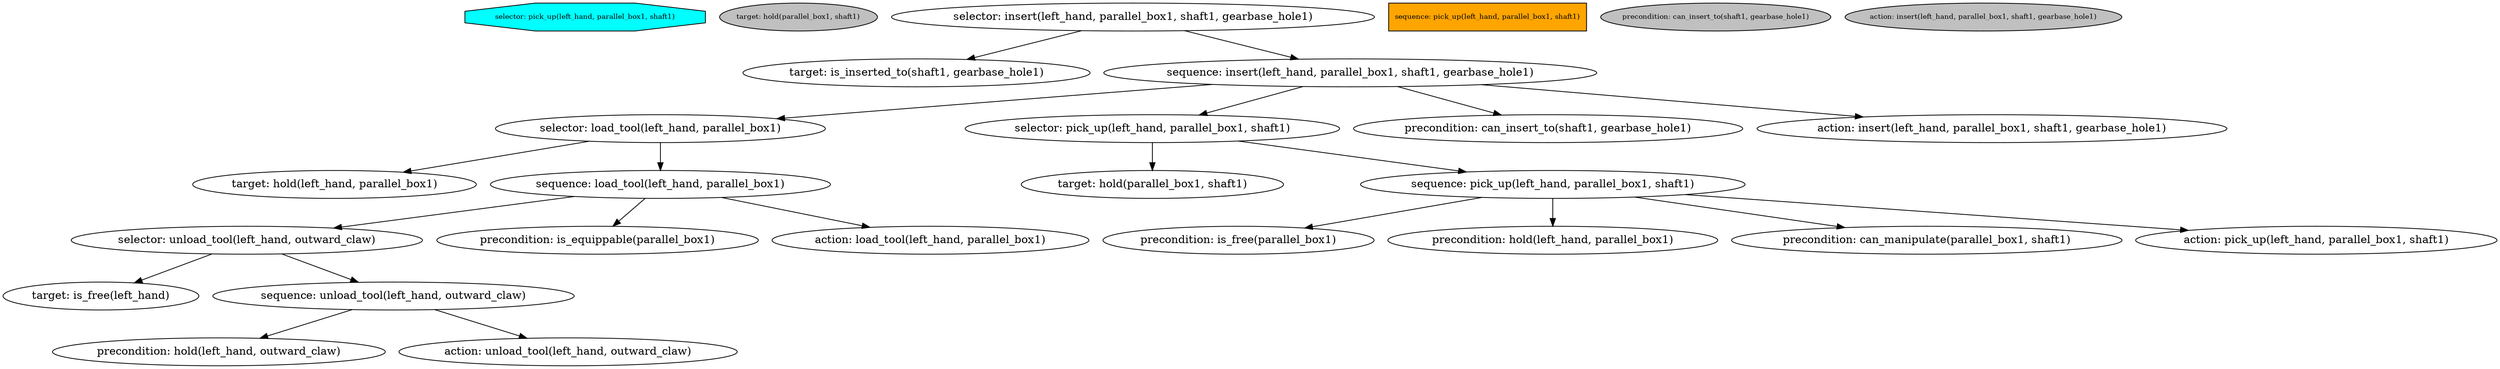 digraph pastafarianism {
ordering=out;
graph [fontname="times-roman"];
node [fontname="times-roman"];
edge [fontname="times-roman"];
selector [fillcolor=cyan, fontcolor=black, fontsize=9, label="selector: insert(left_hand, parallel_box1, shaft1, gearbase_hole1)", shape=octagon, style=filled];
target [fillcolor=gray, fontcolor=black, fontsize=9, label="target: is_inserted_to(shaft1, gearbase_hole1)", shape=ellipse, style=filled];
"selector: insert(left_hand, parallel_box1, shaft1, gearbase_hole1)" -> "target: is_inserted_to(shaft1, gearbase_hole1)";
sequence [fillcolor=orange, fontcolor=black, fontsize=9, label="sequence: insert(left_hand, parallel_box1, shaft1, gearbase_hole1)", shape=box, style=filled];
"selector: insert(left_hand, parallel_box1, shaft1, gearbase_hole1)" -> "sequence: insert(left_hand, parallel_box1, shaft1, gearbase_hole1)";
selector [fillcolor=cyan, fontcolor=black, fontsize=9, label="selector: load_tool(left_hand, parallel_box1)", shape=octagon, style=filled];
"sequence: insert(left_hand, parallel_box1, shaft1, gearbase_hole1)" -> "selector: load_tool(left_hand, parallel_box1)";
target [fillcolor=gray, fontcolor=black, fontsize=9, label="target: hold(left_hand, parallel_box1)", shape=ellipse, style=filled];
"selector: load_tool(left_hand, parallel_box1)" -> "target: hold(left_hand, parallel_box1)";
sequence [fillcolor=orange, fontcolor=black, fontsize=9, label="sequence: load_tool(left_hand, parallel_box1)", shape=box, style=filled];
"selector: load_tool(left_hand, parallel_box1)" -> "sequence: load_tool(left_hand, parallel_box1)";
selector [fillcolor=cyan, fontcolor=black, fontsize=9, label="selector: unload_tool(left_hand, outward_claw)", shape=octagon, style=filled];
"sequence: load_tool(left_hand, parallel_box1)" -> "selector: unload_tool(left_hand, outward_claw)";
target [fillcolor=gray, fontcolor=black, fontsize=9, label="target: is_free(left_hand)", shape=ellipse, style=filled];
"selector: unload_tool(left_hand, outward_claw)" -> "target: is_free(left_hand)";
sequence [fillcolor=orange, fontcolor=black, fontsize=9, label="sequence: unload_tool(left_hand, outward_claw)", shape=box, style=filled];
"selector: unload_tool(left_hand, outward_claw)" -> "sequence: unload_tool(left_hand, outward_claw)";
precondition [fillcolor=gray, fontcolor=black, fontsize=9, label="precondition: hold(left_hand, outward_claw)", shape=ellipse, style=filled];
"sequence: unload_tool(left_hand, outward_claw)" -> "precondition: hold(left_hand, outward_claw)";
action [fillcolor=gray, fontcolor=black, fontsize=9, label="action: unload_tool(left_hand, outward_claw)", shape=ellipse, style=filled];
"sequence: unload_tool(left_hand, outward_claw)" -> "action: unload_tool(left_hand, outward_claw)";
precondition [fillcolor=gray, fontcolor=black, fontsize=9, label="precondition: is_equippable(parallel_box1)", shape=ellipse, style=filled];
"sequence: load_tool(left_hand, parallel_box1)" -> "precondition: is_equippable(parallel_box1)";
action [fillcolor=gray, fontcolor=black, fontsize=9, label="action: load_tool(left_hand, parallel_box1)", shape=ellipse, style=filled];
"sequence: load_tool(left_hand, parallel_box1)" -> "action: load_tool(left_hand, parallel_box1)";
selector [fillcolor=cyan, fontcolor=black, fontsize=9, label="selector: pick_up(left_hand, parallel_box1, shaft1)", shape=octagon, style=filled];
"sequence: insert(left_hand, parallel_box1, shaft1, gearbase_hole1)" -> "selector: pick_up(left_hand, parallel_box1, shaft1)";
target [fillcolor=gray, fontcolor=black, fontsize=9, label="target: hold(parallel_box1, shaft1)", shape=ellipse, style=filled];
"selector: pick_up(left_hand, parallel_box1, shaft1)" -> "target: hold(parallel_box1, shaft1)";
sequence [fillcolor=orange, fontcolor=black, fontsize=9, label="sequence: pick_up(left_hand, parallel_box1, shaft1)", shape=box, style=filled];
"selector: pick_up(left_hand, parallel_box1, shaft1)" -> "sequence: pick_up(left_hand, parallel_box1, shaft1)";
precondition [fillcolor=gray, fontcolor=black, fontsize=9, label="precondition: is_free(parallel_box1)", shape=ellipse, style=filled];
"sequence: pick_up(left_hand, parallel_box1, shaft1)" -> "precondition: is_free(parallel_box1)";
precondition [fillcolor=gray, fontcolor=black, fontsize=9, label="precondition: hold(left_hand, parallel_box1)", shape=ellipse, style=filled];
"sequence: pick_up(left_hand, parallel_box1, shaft1)" -> "precondition: hold(left_hand, parallel_box1)";
precondition [fillcolor=gray, fontcolor=black, fontsize=9, label="precondition: can_manipulate(parallel_box1, shaft1)", shape=ellipse, style=filled];
"sequence: pick_up(left_hand, parallel_box1, shaft1)" -> "precondition: can_manipulate(parallel_box1, shaft1)";
action [fillcolor=gray, fontcolor=black, fontsize=9, label="action: pick_up(left_hand, parallel_box1, shaft1)", shape=ellipse, style=filled];
"sequence: pick_up(left_hand, parallel_box1, shaft1)" -> "action: pick_up(left_hand, parallel_box1, shaft1)";
precondition [fillcolor=gray, fontcolor=black, fontsize=9, label="precondition: can_insert_to(shaft1, gearbase_hole1)", shape=ellipse, style=filled];
"sequence: insert(left_hand, parallel_box1, shaft1, gearbase_hole1)" -> "precondition: can_insert_to(shaft1, gearbase_hole1)";
action [fillcolor=gray, fontcolor=black, fontsize=9, label="action: insert(left_hand, parallel_box1, shaft1, gearbase_hole1)", shape=ellipse, style=filled];
"sequence: insert(left_hand, parallel_box1, shaft1, gearbase_hole1)" -> "action: insert(left_hand, parallel_box1, shaft1, gearbase_hole1)";
}
